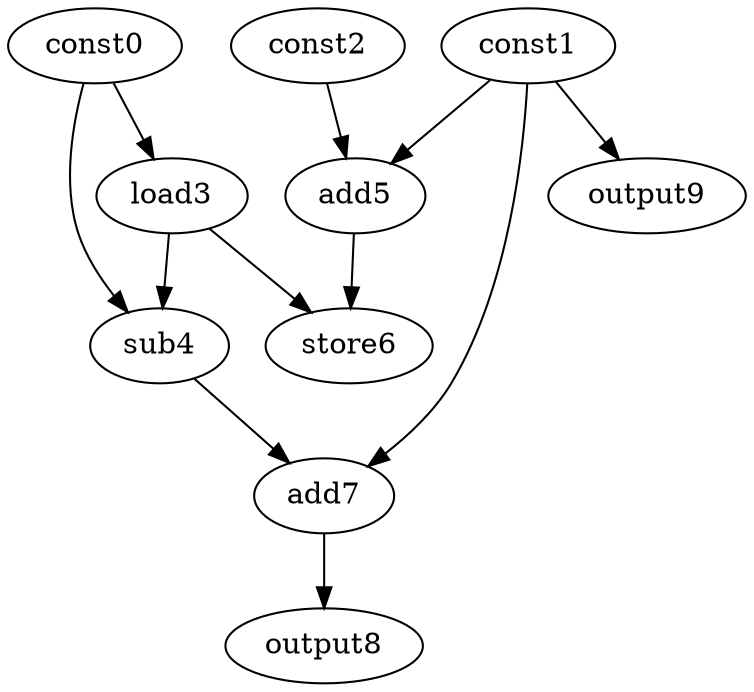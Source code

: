 digraph G { 
const0[opcode=const]; 
const1[opcode=const]; 
const2[opcode=const]; 
load3[opcode=load]; 
sub4[opcode=sub]; 
add5[opcode=add]; 
store6[opcode=store]; 
add7[opcode=add]; 
output8[opcode=output]; 
output9[opcode=output]; 
const0->load3[operand=0];
const1->add5[operand=0];
const2->add5[operand=1];
const1->output9[operand=0];
const0->sub4[operand=0];
load3->sub4[operand=1];
load3->store6[operand=0];
add5->store6[operand=1];
const1->add7[operand=0];
sub4->add7[operand=1];
add7->output8[operand=0];
}

